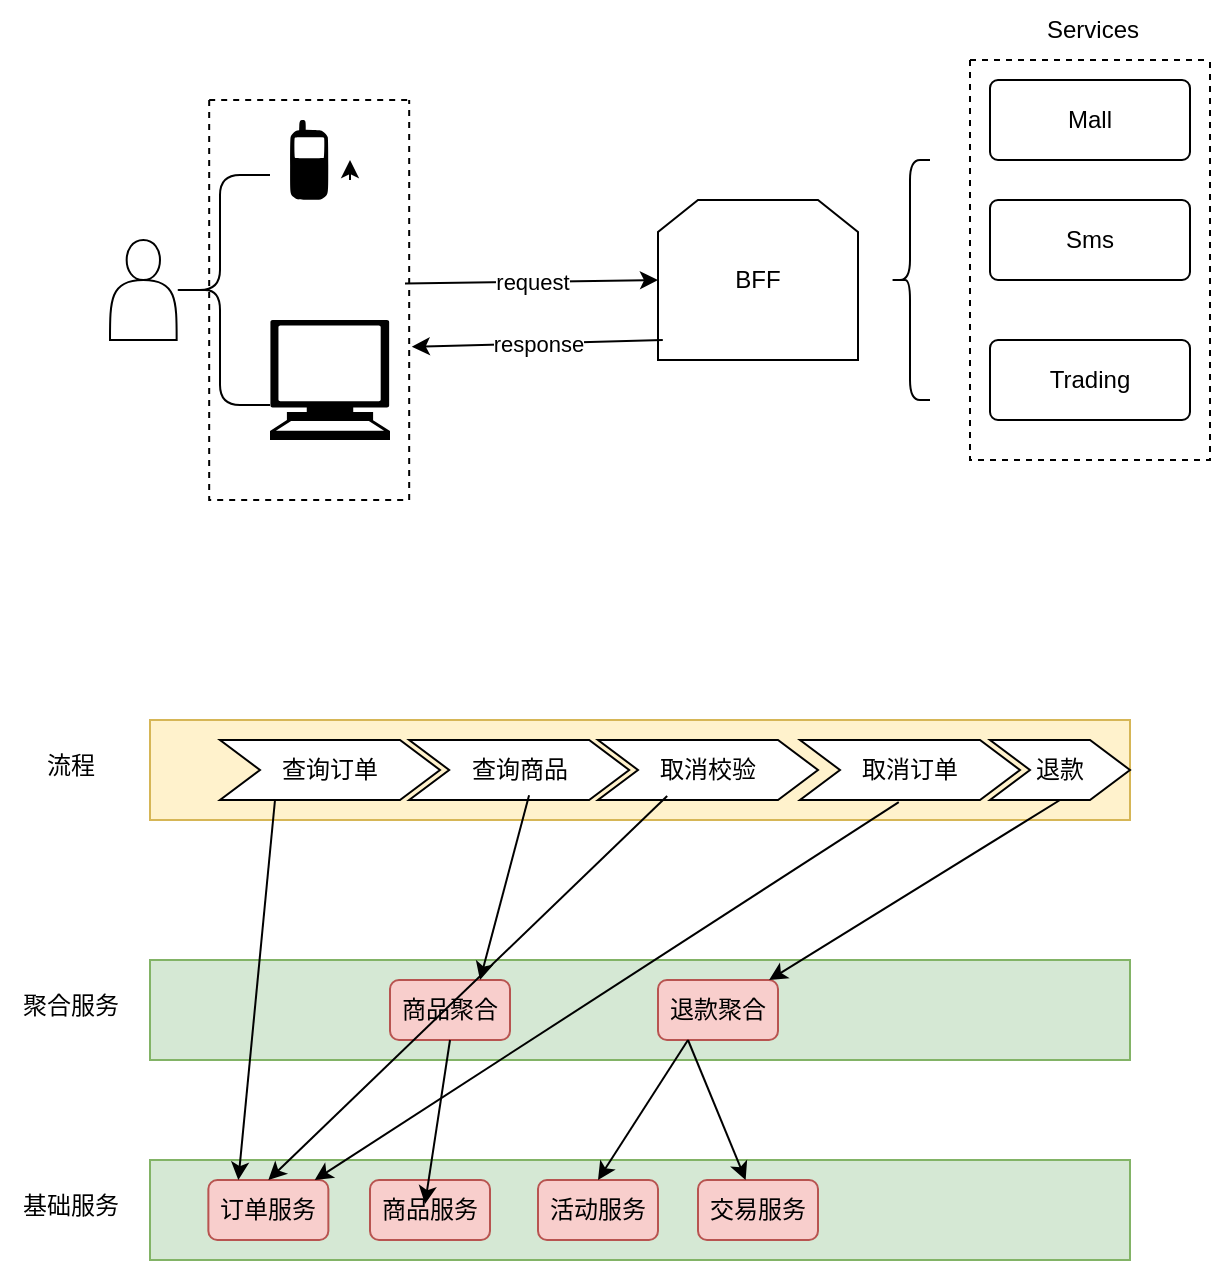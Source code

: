 <mxfile version="21.7.5" type="github">
  <diagram name="第 1 页" id="XS0rHPcLoc7BULc_D-O_">
    <mxGraphModel dx="1157" dy="780" grid="1" gridSize="10" guides="1" tooltips="1" connect="1" arrows="1" fold="1" page="1" pageScale="1" pageWidth="827" pageHeight="1169" math="0" shadow="0">
      <root>
        <mxCell id="0" />
        <mxCell id="1" parent="0" />
        <mxCell id="-0paLvn9xSg9OGI_GBUd-1" value="" style="shape=actor;whiteSpace=wrap;html=1;" vertex="1" parent="1">
          <mxGeometry x="140" y="460" width="33.33" height="50" as="geometry" />
        </mxCell>
        <mxCell id="-0paLvn9xSg9OGI_GBUd-4" style="edgeStyle=orthogonalEdgeStyle;rounded=0;orthogonalLoop=1;jettySize=auto;html=1;" edge="1" parent="1">
          <mxGeometry relative="1" as="geometry">
            <mxPoint x="260" y="420" as="targetPoint" />
            <mxPoint x="260" y="430" as="sourcePoint" />
          </mxGeometry>
        </mxCell>
        <mxCell id="-0paLvn9xSg9OGI_GBUd-2" value="" style="shape=mxgraph.signs.tech.cell_phone;html=1;pointerEvents=1;fillColor=#000000;strokeColor=none;verticalLabelPosition=bottom;verticalAlign=top;align=center;sketch=0;" vertex="1" parent="1">
          <mxGeometry x="230" y="400" width="19.18" height="40" as="geometry" />
        </mxCell>
        <mxCell id="-0paLvn9xSg9OGI_GBUd-3" value="" style="shape=mxgraph.signs.tech.computer;html=1;pointerEvents=1;fillColor=#000000;strokeColor=none;verticalLabelPosition=bottom;verticalAlign=top;align=center;sketch=0;" vertex="1" parent="1">
          <mxGeometry x="220" y="500" width="60" height="60" as="geometry" />
        </mxCell>
        <mxCell id="-0paLvn9xSg9OGI_GBUd-8" value="" style="shape=curlyBracket;whiteSpace=wrap;html=1;rounded=1;labelPosition=left;verticalLabelPosition=middle;align=right;verticalAlign=middle;" vertex="1" parent="1">
          <mxGeometry x="170" y="427.5" width="50" height="115" as="geometry" />
        </mxCell>
        <mxCell id="-0paLvn9xSg9OGI_GBUd-9" value="BFF" style="shape=loopLimit;whiteSpace=wrap;html=1;" vertex="1" parent="1">
          <mxGeometry x="414" y="440" width="100" height="80" as="geometry" />
        </mxCell>
        <mxCell id="-0paLvn9xSg9OGI_GBUd-11" value="" style="swimlane;startSize=0;dashed=1;" vertex="1" parent="1">
          <mxGeometry x="189.59" y="390" width="100" height="200" as="geometry" />
        </mxCell>
        <mxCell id="-0paLvn9xSg9OGI_GBUd-14" value="" style="endArrow=classic;html=1;rounded=0;entryX=0;entryY=0.5;entryDx=0;entryDy=0;exitX=0.979;exitY=0.459;exitDx=0;exitDy=0;exitPerimeter=0;" edge="1" parent="1" source="-0paLvn9xSg9OGI_GBUd-11" target="-0paLvn9xSg9OGI_GBUd-9">
          <mxGeometry relative="1" as="geometry">
            <mxPoint x="330" y="580" as="sourcePoint" />
            <mxPoint x="490" y="580" as="targetPoint" />
          </mxGeometry>
        </mxCell>
        <mxCell id="-0paLvn9xSg9OGI_GBUd-15" value="request" style="edgeLabel;resizable=0;html=1;align=center;verticalAlign=middle;" connectable="0" vertex="1" parent="-0paLvn9xSg9OGI_GBUd-14">
          <mxGeometry relative="1" as="geometry" />
        </mxCell>
        <mxCell id="-0paLvn9xSg9OGI_GBUd-17" value="" style="endArrow=classic;html=1;rounded=0;entryX=1.013;entryY=0.617;entryDx=0;entryDy=0;entryPerimeter=0;exitX=0.024;exitY=0.875;exitDx=0;exitDy=0;exitPerimeter=0;" edge="1" parent="1" source="-0paLvn9xSg9OGI_GBUd-9" target="-0paLvn9xSg9OGI_GBUd-11">
          <mxGeometry relative="1" as="geometry">
            <mxPoint x="410" y="510" as="sourcePoint" />
            <mxPoint x="460" y="580" as="targetPoint" />
          </mxGeometry>
        </mxCell>
        <mxCell id="-0paLvn9xSg9OGI_GBUd-18" value="response" style="edgeLabel;resizable=0;html=1;align=center;verticalAlign=middle;" connectable="0" vertex="1" parent="-0paLvn9xSg9OGI_GBUd-17">
          <mxGeometry relative="1" as="geometry" />
        </mxCell>
        <mxCell id="-0paLvn9xSg9OGI_GBUd-20" value="" style="shape=curlyBracket;whiteSpace=wrap;html=1;rounded=1;labelPosition=left;verticalLabelPosition=middle;align=right;verticalAlign=middle;size=0.5;" vertex="1" parent="1">
          <mxGeometry x="530" y="420" width="20" height="120" as="geometry" />
        </mxCell>
        <mxCell id="-0paLvn9xSg9OGI_GBUd-21" value="Mall" style="rounded=1;arcSize=10;whiteSpace=wrap;html=1;align=center;" vertex="1" parent="1">
          <mxGeometry x="580" y="380" width="100" height="40" as="geometry" />
        </mxCell>
        <mxCell id="-0paLvn9xSg9OGI_GBUd-22" value="Sms" style="rounded=1;arcSize=10;whiteSpace=wrap;html=1;align=center;" vertex="1" parent="1">
          <mxGeometry x="580" y="440" width="100" height="40" as="geometry" />
        </mxCell>
        <mxCell id="-0paLvn9xSg9OGI_GBUd-23" value="Trading" style="rounded=1;arcSize=10;whiteSpace=wrap;html=1;align=center;" vertex="1" parent="1">
          <mxGeometry x="580" y="510" width="100" height="40" as="geometry" />
        </mxCell>
        <mxCell id="-0paLvn9xSg9OGI_GBUd-25" value="" style="swimlane;startSize=0;dashed=1;" vertex="1" parent="1">
          <mxGeometry x="570" y="370" width="120" height="200" as="geometry" />
        </mxCell>
        <mxCell id="-0paLvn9xSg9OGI_GBUd-26" value="Services" style="text;html=1;align=center;verticalAlign=middle;resizable=0;points=[];autosize=1;strokeColor=none;fillColor=none;" vertex="1" parent="1">
          <mxGeometry x="596" y="340" width="70" height="30" as="geometry" />
        </mxCell>
        <mxCell id="-0paLvn9xSg9OGI_GBUd-27" value="" style="rounded=0;whiteSpace=wrap;html=1;fillColor=#fff2cc;strokeColor=#d6b656;" vertex="1" parent="1">
          <mxGeometry x="160" y="700" width="490" height="50" as="geometry" />
        </mxCell>
        <mxCell id="-0paLvn9xSg9OGI_GBUd-29" value="查询订单" style="shape=step;perimeter=stepPerimeter;whiteSpace=wrap;html=1;fixedSize=1;" vertex="1" parent="1">
          <mxGeometry x="195" y="710" width="110" height="30" as="geometry" />
        </mxCell>
        <mxCell id="-0paLvn9xSg9OGI_GBUd-30" value="流程" style="text;html=1;align=center;verticalAlign=middle;resizable=0;points=[];autosize=1;strokeColor=none;fillColor=none;" vertex="1" parent="1">
          <mxGeometry x="95" y="708" width="50" height="30" as="geometry" />
        </mxCell>
        <mxCell id="-0paLvn9xSg9OGI_GBUd-31" value="" style="rounded=0;whiteSpace=wrap;html=1;fillColor=#d5e8d4;strokeColor=#82b366;" vertex="1" parent="1">
          <mxGeometry x="160" y="820" width="490" height="50" as="geometry" />
        </mxCell>
        <mxCell id="-0paLvn9xSg9OGI_GBUd-33" value="聚合服务" style="text;html=1;align=center;verticalAlign=middle;resizable=0;points=[];autosize=1;strokeColor=none;fillColor=none;" vertex="1" parent="1">
          <mxGeometry x="85" y="828" width="70" height="30" as="geometry" />
        </mxCell>
        <mxCell id="-0paLvn9xSg9OGI_GBUd-34" value="商品聚合" style="rounded=1;whiteSpace=wrap;html=1;fillColor=#f8cecc;strokeColor=#b85450;" vertex="1" parent="1">
          <mxGeometry x="280" y="830" width="60" height="30" as="geometry" />
        </mxCell>
        <mxCell id="-0paLvn9xSg9OGI_GBUd-35" value="查询商品" style="shape=step;perimeter=stepPerimeter;whiteSpace=wrap;html=1;fixedSize=1;" vertex="1" parent="1">
          <mxGeometry x="289.59" y="710" width="110" height="30" as="geometry" />
        </mxCell>
        <mxCell id="-0paLvn9xSg9OGI_GBUd-36" value="" style="rounded=0;whiteSpace=wrap;html=1;fillColor=#d5e8d4;strokeColor=#82b366;" vertex="1" parent="1">
          <mxGeometry x="160" y="920" width="490" height="50" as="geometry" />
        </mxCell>
        <mxCell id="-0paLvn9xSg9OGI_GBUd-37" value="基础服务" style="text;html=1;align=center;verticalAlign=middle;resizable=0;points=[];autosize=1;strokeColor=none;fillColor=none;" vertex="1" parent="1">
          <mxGeometry x="85" y="928" width="70" height="30" as="geometry" />
        </mxCell>
        <mxCell id="-0paLvn9xSg9OGI_GBUd-38" value="订单服务" style="rounded=1;whiteSpace=wrap;html=1;fillColor=#f8cecc;strokeColor=#b85450;" vertex="1" parent="1">
          <mxGeometry x="189.18" y="930" width="60" height="30" as="geometry" />
        </mxCell>
        <mxCell id="-0paLvn9xSg9OGI_GBUd-39" value="商品服务" style="rounded=1;whiteSpace=wrap;html=1;fillColor=#f8cecc;strokeColor=#b85450;" vertex="1" parent="1">
          <mxGeometry x="270" y="930" width="60" height="30" as="geometry" />
        </mxCell>
        <mxCell id="-0paLvn9xSg9OGI_GBUd-40" value="活动服务" style="rounded=1;whiteSpace=wrap;html=1;fillColor=#f8cecc;strokeColor=#b85450;" vertex="1" parent="1">
          <mxGeometry x="354" y="930" width="60" height="30" as="geometry" />
        </mxCell>
        <mxCell id="-0paLvn9xSg9OGI_GBUd-41" value="交易服务" style="rounded=1;whiteSpace=wrap;html=1;fillColor=#f8cecc;strokeColor=#b85450;" vertex="1" parent="1">
          <mxGeometry x="434" y="930" width="60" height="30" as="geometry" />
        </mxCell>
        <mxCell id="-0paLvn9xSg9OGI_GBUd-42" value="退款聚合" style="rounded=1;whiteSpace=wrap;html=1;fillColor=#f8cecc;strokeColor=#b85450;" vertex="1" parent="1">
          <mxGeometry x="414" y="830" width="60" height="30" as="geometry" />
        </mxCell>
        <mxCell id="-0paLvn9xSg9OGI_GBUd-43" value="取消校验" style="shape=step;perimeter=stepPerimeter;whiteSpace=wrap;html=1;fixedSize=1;" vertex="1" parent="1">
          <mxGeometry x="384" y="710" width="110" height="30" as="geometry" />
        </mxCell>
        <mxCell id="-0paLvn9xSg9OGI_GBUd-44" value="取消订单" style="shape=step;perimeter=stepPerimeter;whiteSpace=wrap;html=1;fixedSize=1;" vertex="1" parent="1">
          <mxGeometry x="485" y="710" width="110" height="30" as="geometry" />
        </mxCell>
        <mxCell id="-0paLvn9xSg9OGI_GBUd-45" value="退款" style="shape=step;perimeter=stepPerimeter;whiteSpace=wrap;html=1;fixedSize=1;" vertex="1" parent="1">
          <mxGeometry x="580" y="710" width="70" height="30" as="geometry" />
        </mxCell>
        <mxCell id="-0paLvn9xSg9OGI_GBUd-47" value="" style="endArrow=classic;html=1;rounded=0;exitX=0.25;exitY=1;exitDx=0;exitDy=0;entryX=0.25;entryY=0;entryDx=0;entryDy=0;" edge="1" parent="1" source="-0paLvn9xSg9OGI_GBUd-29" target="-0paLvn9xSg9OGI_GBUd-38">
          <mxGeometry width="50" height="50" relative="1" as="geometry">
            <mxPoint x="390" y="680" as="sourcePoint" />
            <mxPoint x="440" y="630" as="targetPoint" />
          </mxGeometry>
        </mxCell>
        <mxCell id="-0paLvn9xSg9OGI_GBUd-48" value="" style="endArrow=classic;html=1;rounded=0;entryX=0.75;entryY=0;entryDx=0;entryDy=0;exitX=0.545;exitY=0.92;exitDx=0;exitDy=0;exitPerimeter=0;" edge="1" parent="1" source="-0paLvn9xSg9OGI_GBUd-35" target="-0paLvn9xSg9OGI_GBUd-34">
          <mxGeometry width="50" height="50" relative="1" as="geometry">
            <mxPoint x="370" y="790" as="sourcePoint" />
            <mxPoint x="365" y="890" as="targetPoint" />
          </mxGeometry>
        </mxCell>
        <mxCell id="-0paLvn9xSg9OGI_GBUd-50" value="" style="endArrow=classic;html=1;rounded=0;exitX=0.25;exitY=1;exitDx=0;exitDy=0;entryX=0.5;entryY=0;entryDx=0;entryDy=0;" edge="1" parent="1" target="-0paLvn9xSg9OGI_GBUd-38">
          <mxGeometry width="50" height="50" relative="1" as="geometry">
            <mxPoint x="418.59" y="738" as="sourcePoint" />
            <mxPoint x="399.59" y="928" as="targetPoint" />
          </mxGeometry>
        </mxCell>
        <mxCell id="-0paLvn9xSg9OGI_GBUd-51" value="" style="endArrow=classic;html=1;rounded=0;exitX=0.449;exitY=1.034;exitDx=0;exitDy=0;exitPerimeter=0;" edge="1" parent="1" source="-0paLvn9xSg9OGI_GBUd-44" target="-0paLvn9xSg9OGI_GBUd-38">
          <mxGeometry width="50" height="50" relative="1" as="geometry">
            <mxPoint x="428.59" y="748" as="sourcePoint" />
            <mxPoint x="229" y="940" as="targetPoint" />
          </mxGeometry>
        </mxCell>
        <mxCell id="-0paLvn9xSg9OGI_GBUd-52" value="" style="endArrow=classic;html=1;rounded=0;exitX=0.5;exitY=1;exitDx=0;exitDy=0;entryX=0.926;entryY=0;entryDx=0;entryDy=0;entryPerimeter=0;" edge="1" parent="1" source="-0paLvn9xSg9OGI_GBUd-45" target="-0paLvn9xSg9OGI_GBUd-42">
          <mxGeometry width="50" height="50" relative="1" as="geometry">
            <mxPoint x="544" y="751" as="sourcePoint" />
            <mxPoint x="252" y="940" as="targetPoint" />
          </mxGeometry>
        </mxCell>
        <mxCell id="-0paLvn9xSg9OGI_GBUd-53" value="" style="endArrow=classic;html=1;rounded=0;entryX=0.75;entryY=0;entryDx=0;entryDy=0;exitX=0.5;exitY=1;exitDx=0;exitDy=0;" edge="1" parent="1" source="-0paLvn9xSg9OGI_GBUd-34">
          <mxGeometry width="50" height="50" relative="1" as="geometry">
            <mxPoint x="322.5" y="850" as="sourcePoint" />
            <mxPoint x="297.5" y="942" as="targetPoint" />
          </mxGeometry>
        </mxCell>
        <mxCell id="-0paLvn9xSg9OGI_GBUd-54" value="" style="endArrow=classic;html=1;rounded=0;entryX=0.5;entryY=0;entryDx=0;entryDy=0;exitX=0.25;exitY=1;exitDx=0;exitDy=0;" edge="1" parent="1" source="-0paLvn9xSg9OGI_GBUd-42" target="-0paLvn9xSg9OGI_GBUd-40">
          <mxGeometry width="50" height="50" relative="1" as="geometry">
            <mxPoint x="570" y="810" as="sourcePoint" />
            <mxPoint x="480" y="840" as="targetPoint" />
          </mxGeometry>
        </mxCell>
        <mxCell id="-0paLvn9xSg9OGI_GBUd-55" value="" style="endArrow=classic;html=1;rounded=0;exitX=0.25;exitY=1;exitDx=0;exitDy=0;" edge="1" parent="1" source="-0paLvn9xSg9OGI_GBUd-42" target="-0paLvn9xSg9OGI_GBUd-41">
          <mxGeometry width="50" height="50" relative="1" as="geometry">
            <mxPoint x="439" y="870" as="sourcePoint" />
            <mxPoint x="394" y="940" as="targetPoint" />
          </mxGeometry>
        </mxCell>
      </root>
    </mxGraphModel>
  </diagram>
</mxfile>
